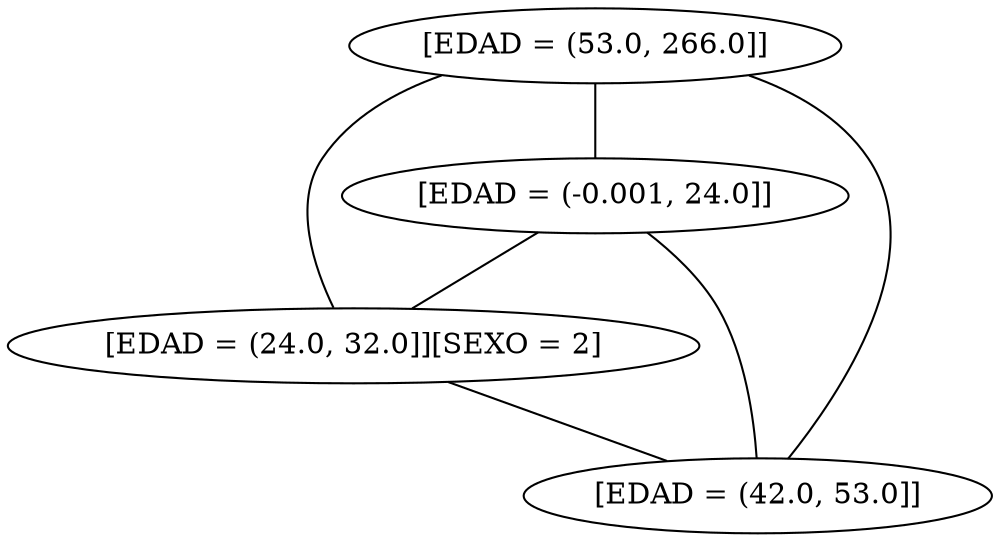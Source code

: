 strict graph  {
"[EDAD = (53.0, 266.0]]" [weight=346];
"[EDAD = (-0.001, 24.0]]" [weight=15];
"[EDAD = (24.0, 32.0]][SEXO = 2]" [weight=14];
"[EDAD = (42.0, 53.0]]" [weight=13];
"[EDAD = (53.0, 266.0]]" -- "[EDAD = (-0.001, 24.0]]";
"[EDAD = (53.0, 266.0]]" -- "[EDAD = (24.0, 32.0]][SEXO = 2]";
"[EDAD = (53.0, 266.0]]" -- "[EDAD = (42.0, 53.0]]";
"[EDAD = (-0.001, 24.0]]" -- "[EDAD = (24.0, 32.0]][SEXO = 2]";
"[EDAD = (-0.001, 24.0]]" -- "[EDAD = (42.0, 53.0]]";
"[EDAD = (24.0, 32.0]][SEXO = 2]" -- "[EDAD = (42.0, 53.0]]";
}

